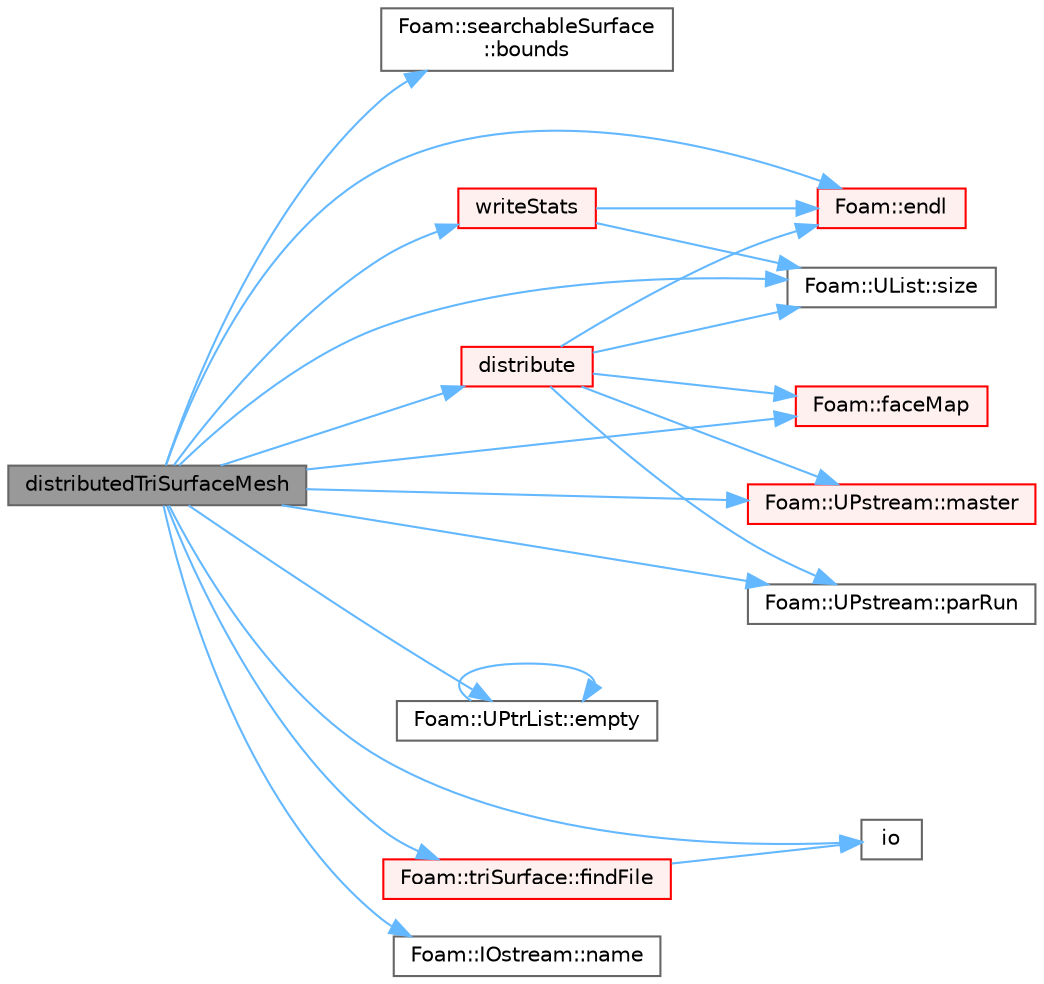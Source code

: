digraph "distributedTriSurfaceMesh"
{
 // LATEX_PDF_SIZE
  bgcolor="transparent";
  edge [fontname=Helvetica,fontsize=10,labelfontname=Helvetica,labelfontsize=10];
  node [fontname=Helvetica,fontsize=10,shape=box,height=0.2,width=0.4];
  rankdir="LR";
  Node1 [id="Node000001",label="distributedTriSurfaceMesh",height=0.2,width=0.4,color="gray40", fillcolor="grey60", style="filled", fontcolor="black",tooltip=" "];
  Node1 -> Node2 [id="edge1_Node000001_Node000002",color="steelblue1",style="solid",tooltip=" "];
  Node2 [id="Node000002",label="Foam::searchableSurface\l::bounds",height=0.2,width=0.4,color="grey40", fillcolor="white", style="filled",URL="$classFoam_1_1searchableSurface.html#ae70dfcb5f6a2974d1c77ea6091120b89",tooltip=" "];
  Node1 -> Node3 [id="edge2_Node000001_Node000003",color="steelblue1",style="solid",tooltip=" "];
  Node3 [id="Node000003",label="distribute",height=0.2,width=0.4,color="red", fillcolor="#FFF0F0", style="filled",URL="$classFoam_1_1distributedTriSurfaceMesh.html#a30b981a389a43e4853d4dec45e4e5edb",tooltip=" "];
  Node3 -> Node8 [id="edge3_Node000003_Node000008",color="steelblue1",style="solid",tooltip=" "];
  Node8 [id="Node000008",label="Foam::endl",height=0.2,width=0.4,color="red", fillcolor="#FFF0F0", style="filled",URL="$namespaceFoam.html#a7d5eca45a323264dc5fe811500ebda47",tooltip=" "];
  Node3 -> Node26 [id="edge4_Node000003_Node000026",color="steelblue1",style="solid",tooltip=" "];
  Node26 [id="Node000026",label="Foam::faceMap",height=0.2,width=0.4,color="red", fillcolor="#FFF0F0", style="filled",URL="$namespaceFoam.html#a07575dc8f5db1a87af23b7c4e2647e3f",tooltip=" "];
  Node3 -> Node31 [id="edge5_Node000003_Node000031",color="steelblue1",style="solid",tooltip=" "];
  Node31 [id="Node000031",label="Foam::UPstream::master",height=0.2,width=0.4,color="red", fillcolor="#FFF0F0", style="filled",URL="$classFoam_1_1UPstream.html#a60159c36fcc2e247e0cb24b89914f1e4",tooltip=" "];
  Node3 -> Node38 [id="edge6_Node000003_Node000038",color="steelblue1",style="solid",tooltip=" "];
  Node38 [id="Node000038",label="Foam::UPstream::parRun",height=0.2,width=0.4,color="grey40", fillcolor="white", style="filled",URL="$classFoam_1_1UPstream.html#afb8def01c77f71ab69d0bf95b9fb0321",tooltip=" "];
  Node3 -> Node41 [id="edge7_Node000003_Node000041",color="steelblue1",style="solid",tooltip=" "];
  Node41 [id="Node000041",label="Foam::UList::size",height=0.2,width=0.4,color="grey40", fillcolor="white", style="filled",URL="$classFoam_1_1UList.html#abc296a9a9358ca1777de98c15a4d7816",tooltip=" "];
  Node1 -> Node44 [id="edge8_Node000001_Node000044",color="steelblue1",style="solid",tooltip=" "];
  Node44 [id="Node000044",label="Foam::UPtrList::empty",height=0.2,width=0.4,color="grey40", fillcolor="white", style="filled",URL="$classFoam_1_1UPtrList.html#a3f6fc5de06a318920d84f3c3742db07f",tooltip=" "];
  Node44 -> Node44 [id="edge9_Node000044_Node000044",color="steelblue1",style="solid",tooltip=" "];
  Node1 -> Node8 [id="edge10_Node000001_Node000008",color="steelblue1",style="solid",tooltip=" "];
  Node1 -> Node26 [id="edge11_Node000001_Node000026",color="steelblue1",style="solid",tooltip=" "];
  Node1 -> Node45 [id="edge12_Node000001_Node000045",color="steelblue1",style="solid",tooltip=" "];
  Node45 [id="Node000045",label="Foam::triSurface::findFile",height=0.2,width=0.4,color="red", fillcolor="#FFF0F0", style="filled",URL="$classFoam_1_1triSurface.html#a47a8102e8b07b7ebe1bef8056af51343",tooltip=" "];
  Node45 -> Node51 [id="edge13_Node000045_Node000051",color="steelblue1",style="solid",tooltip=" "];
  Node51 [id="Node000051",label="io",height=0.2,width=0.4,color="grey40", fillcolor="white", style="filled",URL="$lagrangian_2reactingParcelFoam_2createMeshesPostProcess_8H.html#a5b4575252c9e475bd8784f80e445a82d",tooltip=" "];
  Node1 -> Node51 [id="edge14_Node000001_Node000051",color="steelblue1",style="solid",tooltip=" "];
  Node1 -> Node31 [id="edge15_Node000001_Node000031",color="steelblue1",style="solid",tooltip=" "];
  Node1 -> Node52 [id="edge16_Node000001_Node000052",color="steelblue1",style="solid",tooltip=" "];
  Node52 [id="Node000052",label="Foam::IOstream::name",height=0.2,width=0.4,color="grey40", fillcolor="white", style="filled",URL="$classFoam_1_1IOstream.html#a703f3db5461881b179f5e58b8308f171",tooltip=" "];
  Node1 -> Node38 [id="edge17_Node000001_Node000038",color="steelblue1",style="solid",tooltip=" "];
  Node1 -> Node41 [id="edge18_Node000001_Node000041",color="steelblue1",style="solid",tooltip=" "];
  Node1 -> Node53 [id="edge19_Node000001_Node000053",color="steelblue1",style="solid",tooltip=" "];
  Node53 [id="Node000053",label="writeStats",height=0.2,width=0.4,color="red", fillcolor="#FFF0F0", style="filled",URL="$classFoam_1_1distributedTriSurfaceMesh.html#abcdb99a5c0073642de36f2a8b03e92c2",tooltip=" "];
  Node53 -> Node8 [id="edge20_Node000053_Node000008",color="steelblue1",style="solid",tooltip=" "];
  Node53 -> Node41 [id="edge21_Node000053_Node000041",color="steelblue1",style="solid",tooltip=" "];
}
